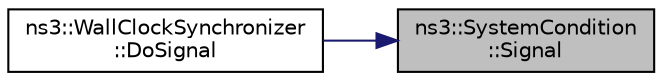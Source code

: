 digraph "ns3::SystemCondition::Signal"
{
 // LATEX_PDF_SIZE
  edge [fontname="Helvetica",fontsize="10",labelfontname="Helvetica",labelfontsize="10"];
  node [fontname="Helvetica",fontsize="10",shape=record];
  rankdir="RL";
  Node1 [label="ns3::SystemCondition\l::Signal",height=0.2,width=0.4,color="black", fillcolor="grey75", style="filled", fontcolor="black",tooltip="Release one thread if waiting for the condition to be true."];
  Node1 -> Node2 [dir="back",color="midnightblue",fontsize="10",style="solid",fontname="Helvetica"];
  Node2 [label="ns3::WallClockSynchronizer\l::DoSignal",height=0.2,width=0.4,color="black", fillcolor="white", style="filled",URL="$classns3_1_1_wall_clock_synchronizer.html#a8268eaa9a5ad9e633da5cab6e156f05b",tooltip="Tell a possible simulator thread waiting in the DoSynchronize method that an event has happened which..."];
}
